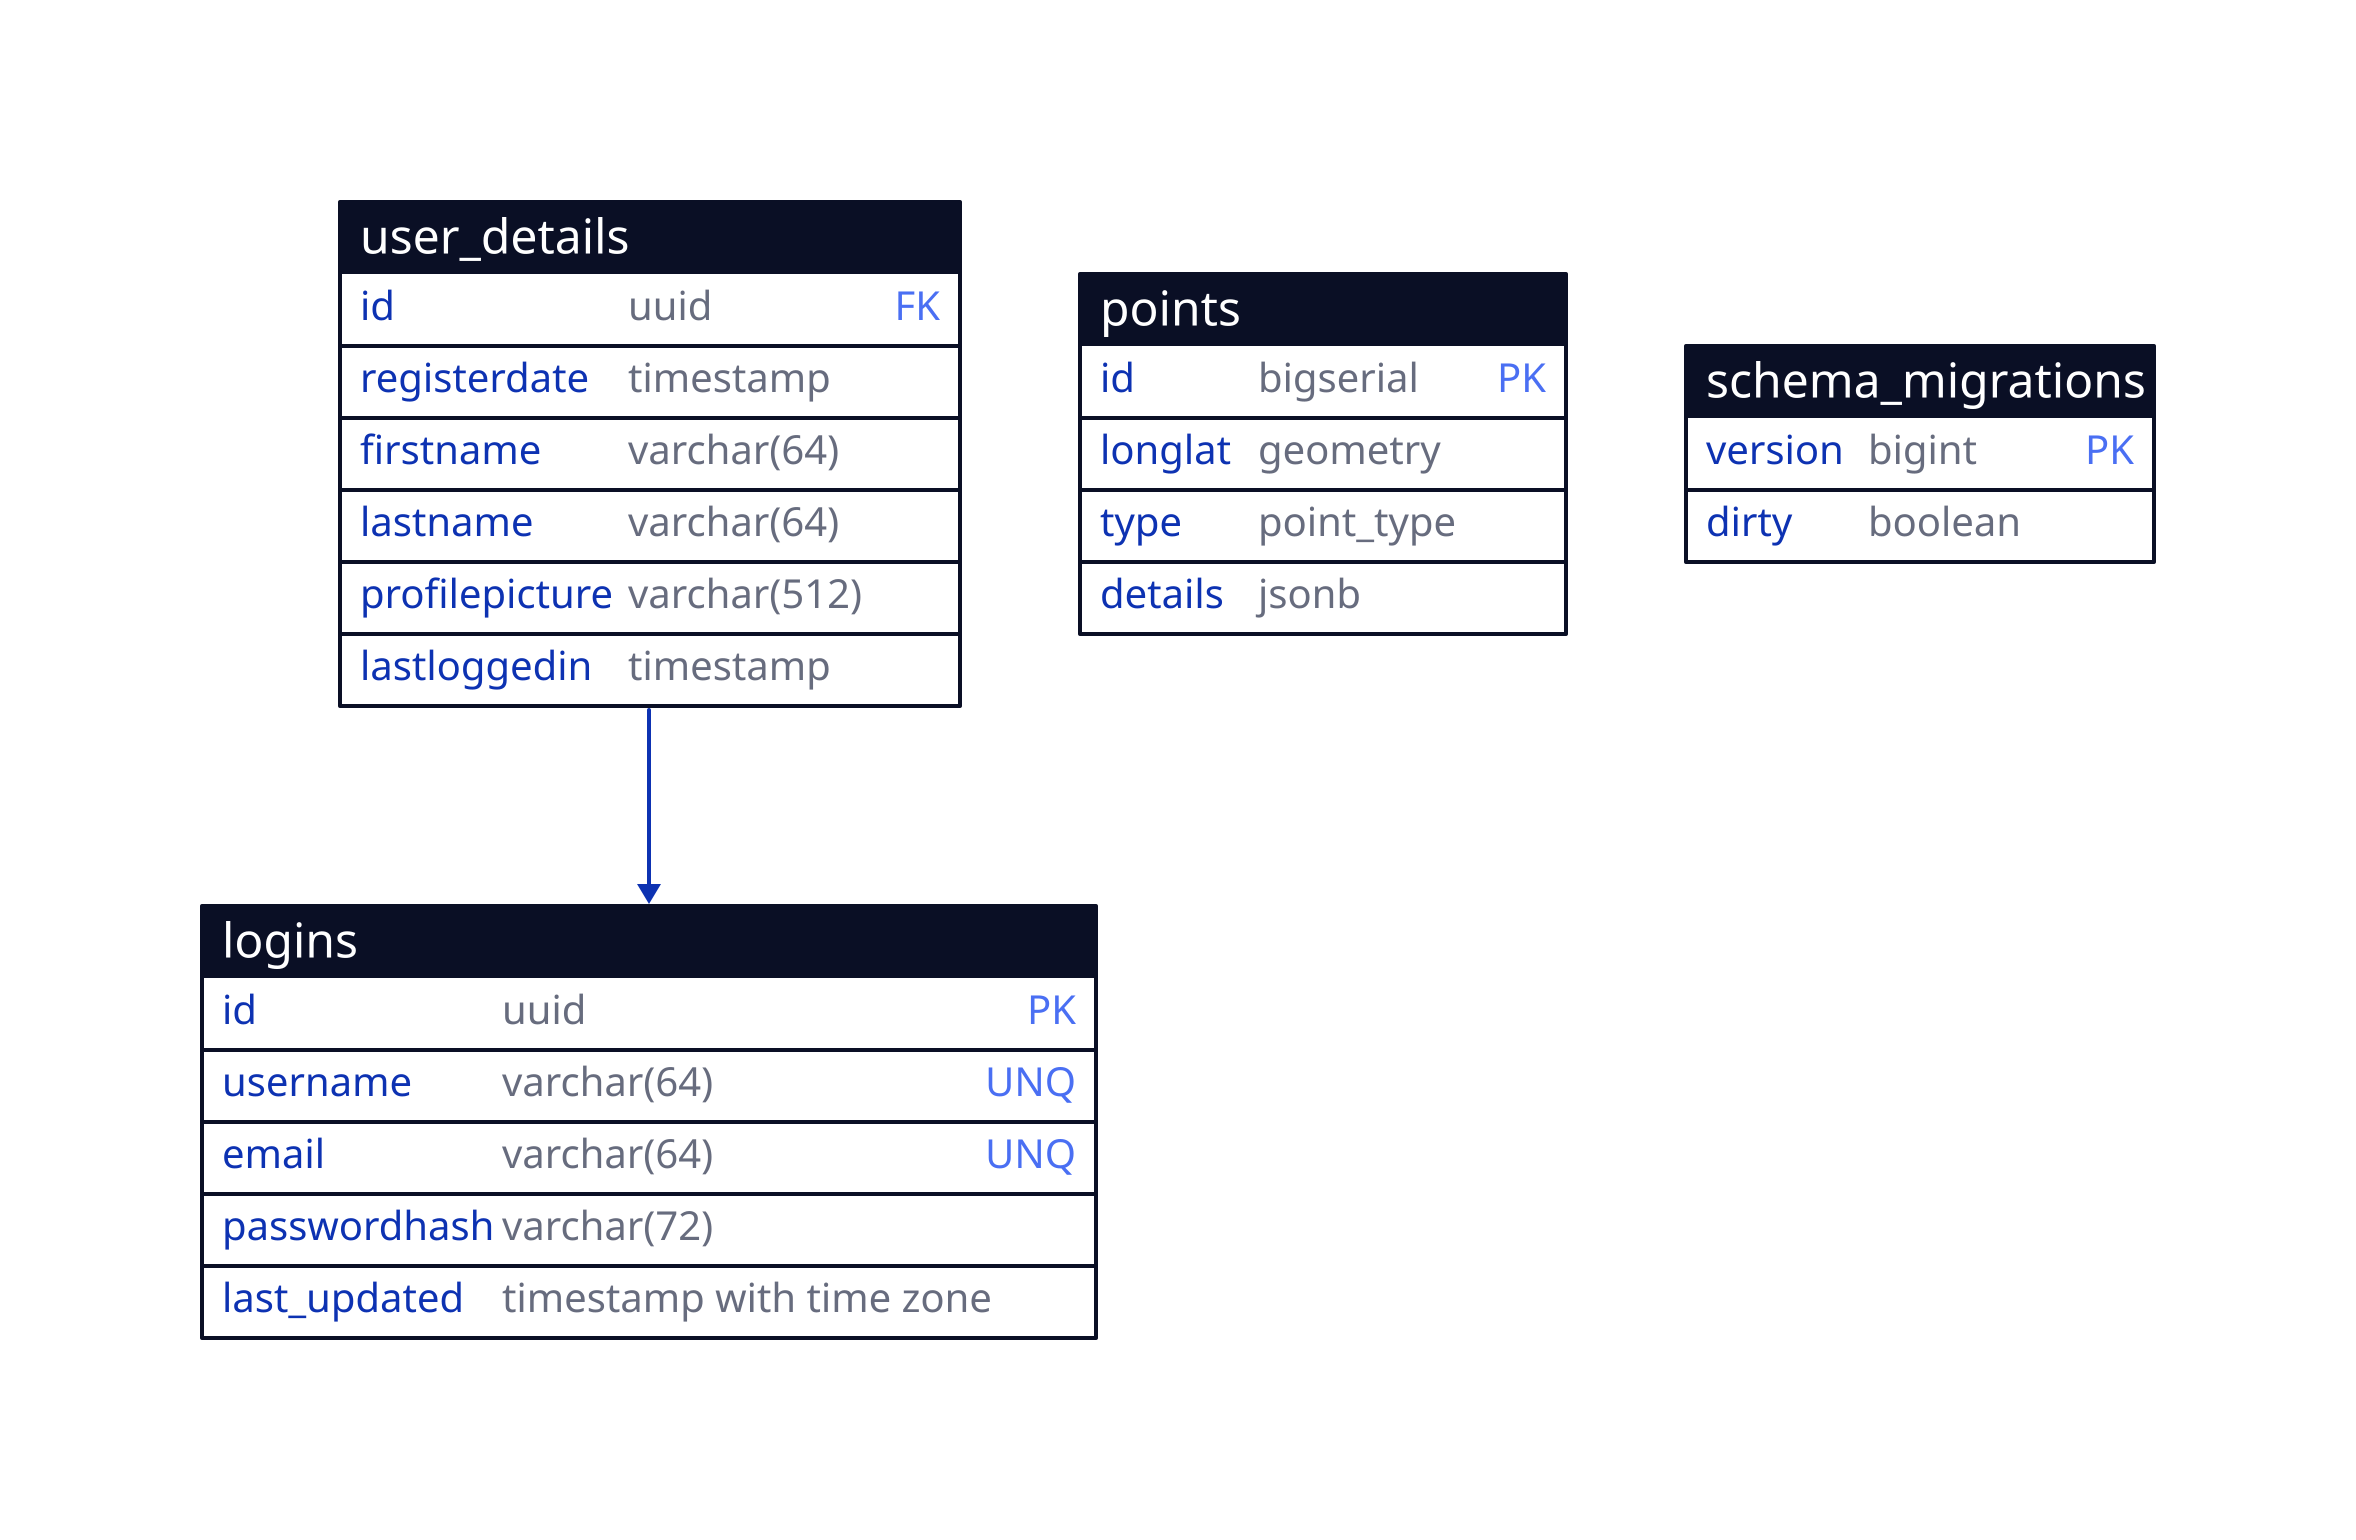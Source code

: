 logins : {
  shape: sql_table

  id: uuid {constraint: primary_key}

  username: varchar(64) {constraint: unique}

  email: varchar(64) {constraint: unique}

  passwordhash: varchar(72)

  last_updated: timestamp with time zone
}

user_details {
  shape: sql_table
  id: uuid {constraint: foreign_key}
  registerdate: timestamp
  firstname: varchar(64)
  lastname: varchar(64)
  profilepicture: varchar(512)
  lastloggedin: timestamp
}

points {
  shape: sql_table
  id: bigserial {constraint: primary_key}
  longlat: geometry
  type: point_type
  details: jsonb
}

schema_migrations {
  shape: sql_table
  version: bigint {constraint: primary_key}
  dirty: boolean
}

user_details.id -> logins.id